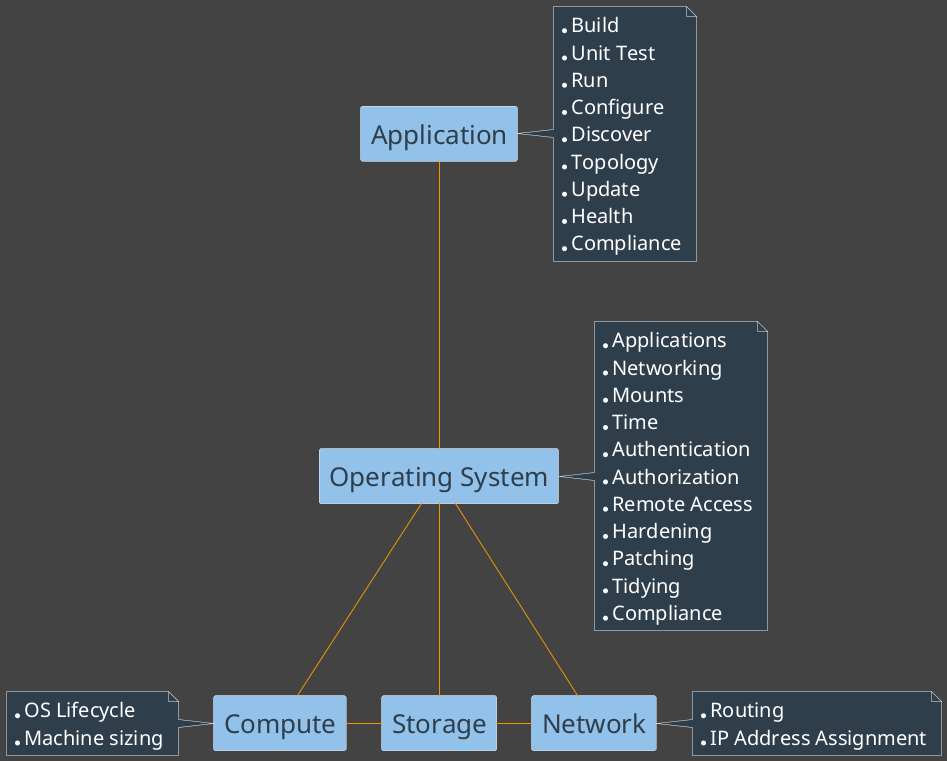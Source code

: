 @startuml
skinparam backgroundColor #434343
skinparam defaultFontName Avenir
skinparam defaultFontColor #FFFFFF
skinparam defaultFontSize 26 
skinparam ArrowColor #ef9600
skinparam ArrowFontSize 22

skinparam SequenceLifeLineBorderColor DeepSkyBlue
skinparam SequenceLifeLineBackgroundColor DeepSkyBlue

skinparam ActorBackgroundColor #92c1e9
skinparam ActorBorderColor #edeff0

skinparam ParticipantBackgroundColor #92c1e9
skinparam ParticipantBorderColor #edeff0
skinparam ParticipantFontColor #2f3e4b

skinparam NoteBackgroundColor #2f3e4b
skinparam NoteBorderColor #edeff0
skinparam NoteFontSize 20

skinparam CloudBackgroundColor #92c1e9
skinparam CloudBorderColor #edeff0
skinparam CloudFontColor #2f3e4b

skinparam NodeBackgroundColor #92c1e9
skinparam NodeBorderColor #edeff0
skinparam NodeFontColor #2f3e4b

skinparam AgentBackgroundColor #92c1e9
skinparam AgentBorderColor #edeff0
skinparam AgentFontColor #2f3e4b
skinparam AgentFontName "Avenir Bold"

skinparam FrameBackgroundColor #2f3e4b
skinparam FrameBorderColor #edeff0

agent Application
note right
    * Build
    * Unit Test
    * Run
    * Configure
    * Discover
    * Topology
    * Update
    * Health
    * Compliance
end note
agent "Operating System" as OS
note right
    * Applications
    * Networking
    * Mounts
    * Time
    * Authentication
    * Authorization
    * Remote Access
    * Hardening
    * Patching
    * Tidying
    * Compliance
end note
agent Compute
note left
    * OS Lifecycle
    * Machine sizing
end note
agent Storage
agent Network
note right
    * Routing
    * IP Address Assignment
end note

Application -- OS 
OS -- Compute
OS - Storage
OS - Network
Compute - Storage
Storage - Network
@enduml